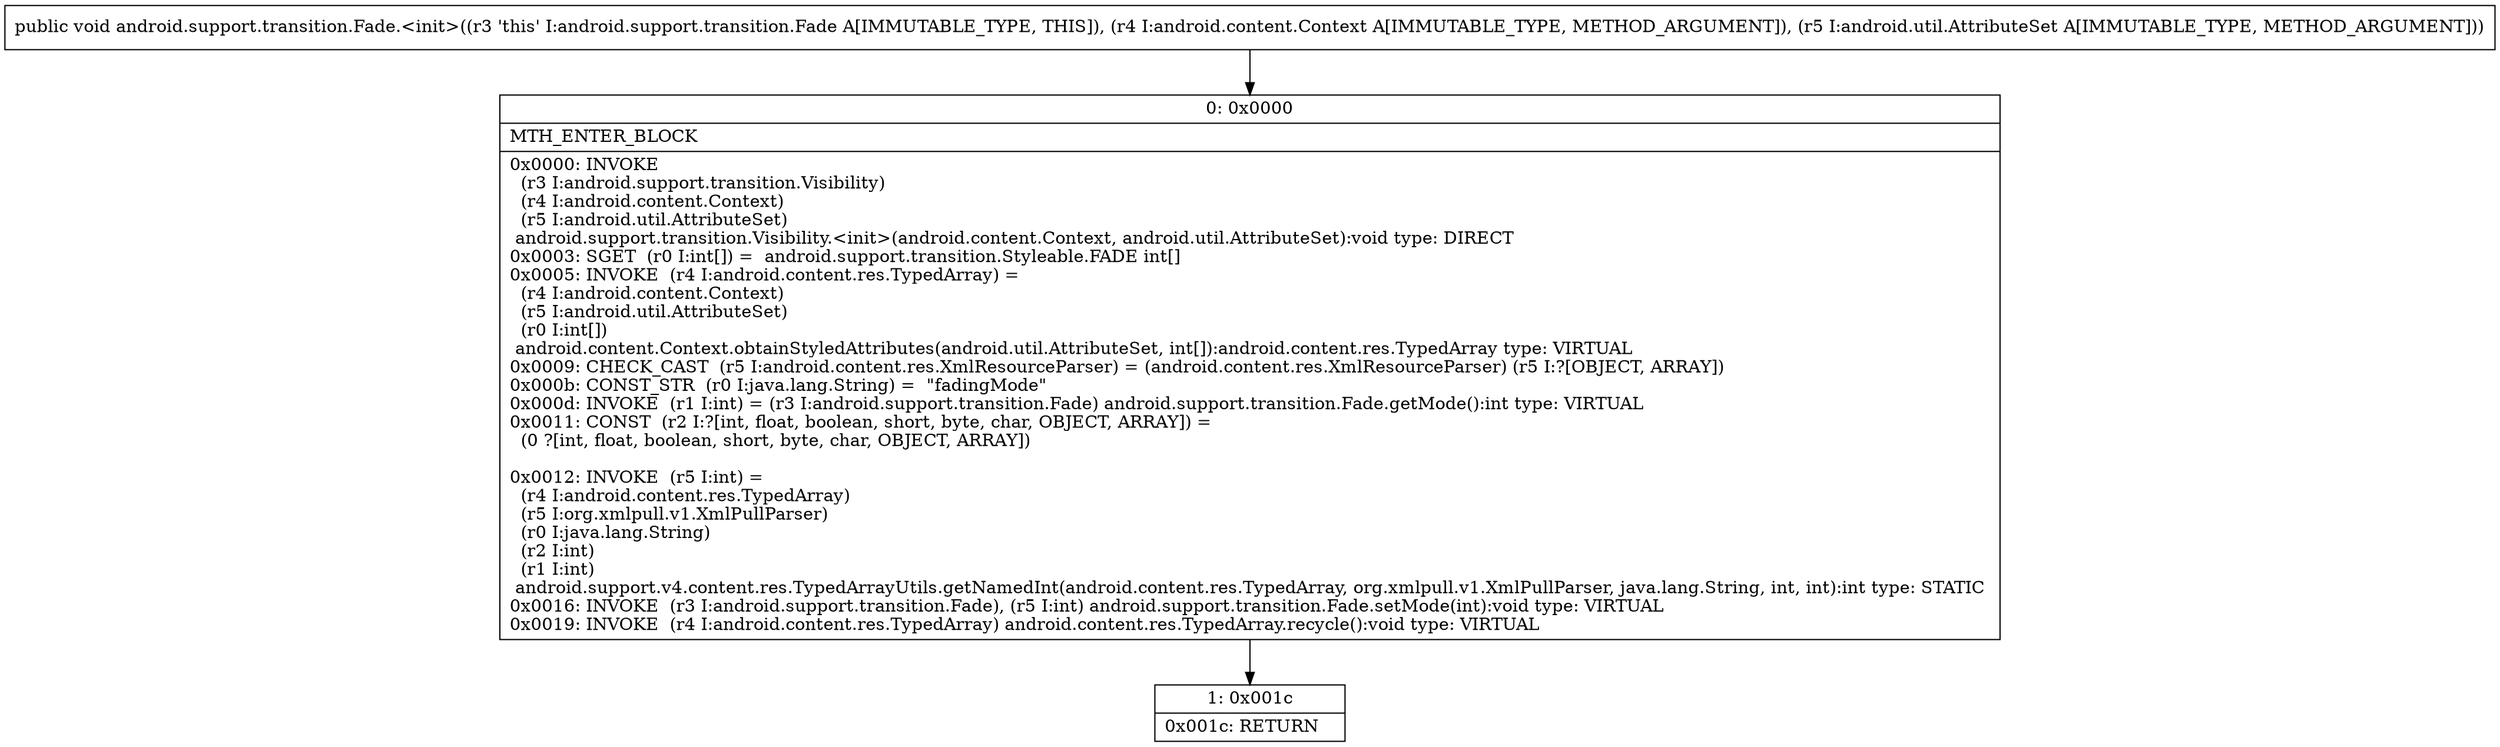 digraph "CFG forandroid.support.transition.Fade.\<init\>(Landroid\/content\/Context;Landroid\/util\/AttributeSet;)V" {
Node_0 [shape=record,label="{0\:\ 0x0000|MTH_ENTER_BLOCK\l|0x0000: INVOKE  \l  (r3 I:android.support.transition.Visibility)\l  (r4 I:android.content.Context)\l  (r5 I:android.util.AttributeSet)\l android.support.transition.Visibility.\<init\>(android.content.Context, android.util.AttributeSet):void type: DIRECT \l0x0003: SGET  (r0 I:int[]) =  android.support.transition.Styleable.FADE int[] \l0x0005: INVOKE  (r4 I:android.content.res.TypedArray) = \l  (r4 I:android.content.Context)\l  (r5 I:android.util.AttributeSet)\l  (r0 I:int[])\l android.content.Context.obtainStyledAttributes(android.util.AttributeSet, int[]):android.content.res.TypedArray type: VIRTUAL \l0x0009: CHECK_CAST  (r5 I:android.content.res.XmlResourceParser) = (android.content.res.XmlResourceParser) (r5 I:?[OBJECT, ARRAY]) \l0x000b: CONST_STR  (r0 I:java.lang.String) =  \"fadingMode\" \l0x000d: INVOKE  (r1 I:int) = (r3 I:android.support.transition.Fade) android.support.transition.Fade.getMode():int type: VIRTUAL \l0x0011: CONST  (r2 I:?[int, float, boolean, short, byte, char, OBJECT, ARRAY]) = \l  (0 ?[int, float, boolean, short, byte, char, OBJECT, ARRAY])\l \l0x0012: INVOKE  (r5 I:int) = \l  (r4 I:android.content.res.TypedArray)\l  (r5 I:org.xmlpull.v1.XmlPullParser)\l  (r0 I:java.lang.String)\l  (r2 I:int)\l  (r1 I:int)\l android.support.v4.content.res.TypedArrayUtils.getNamedInt(android.content.res.TypedArray, org.xmlpull.v1.XmlPullParser, java.lang.String, int, int):int type: STATIC \l0x0016: INVOKE  (r3 I:android.support.transition.Fade), (r5 I:int) android.support.transition.Fade.setMode(int):void type: VIRTUAL \l0x0019: INVOKE  (r4 I:android.content.res.TypedArray) android.content.res.TypedArray.recycle():void type: VIRTUAL \l}"];
Node_1 [shape=record,label="{1\:\ 0x001c|0x001c: RETURN   \l}"];
MethodNode[shape=record,label="{public void android.support.transition.Fade.\<init\>((r3 'this' I:android.support.transition.Fade A[IMMUTABLE_TYPE, THIS]), (r4 I:android.content.Context A[IMMUTABLE_TYPE, METHOD_ARGUMENT]), (r5 I:android.util.AttributeSet A[IMMUTABLE_TYPE, METHOD_ARGUMENT])) }"];
MethodNode -> Node_0;
Node_0 -> Node_1;
}

